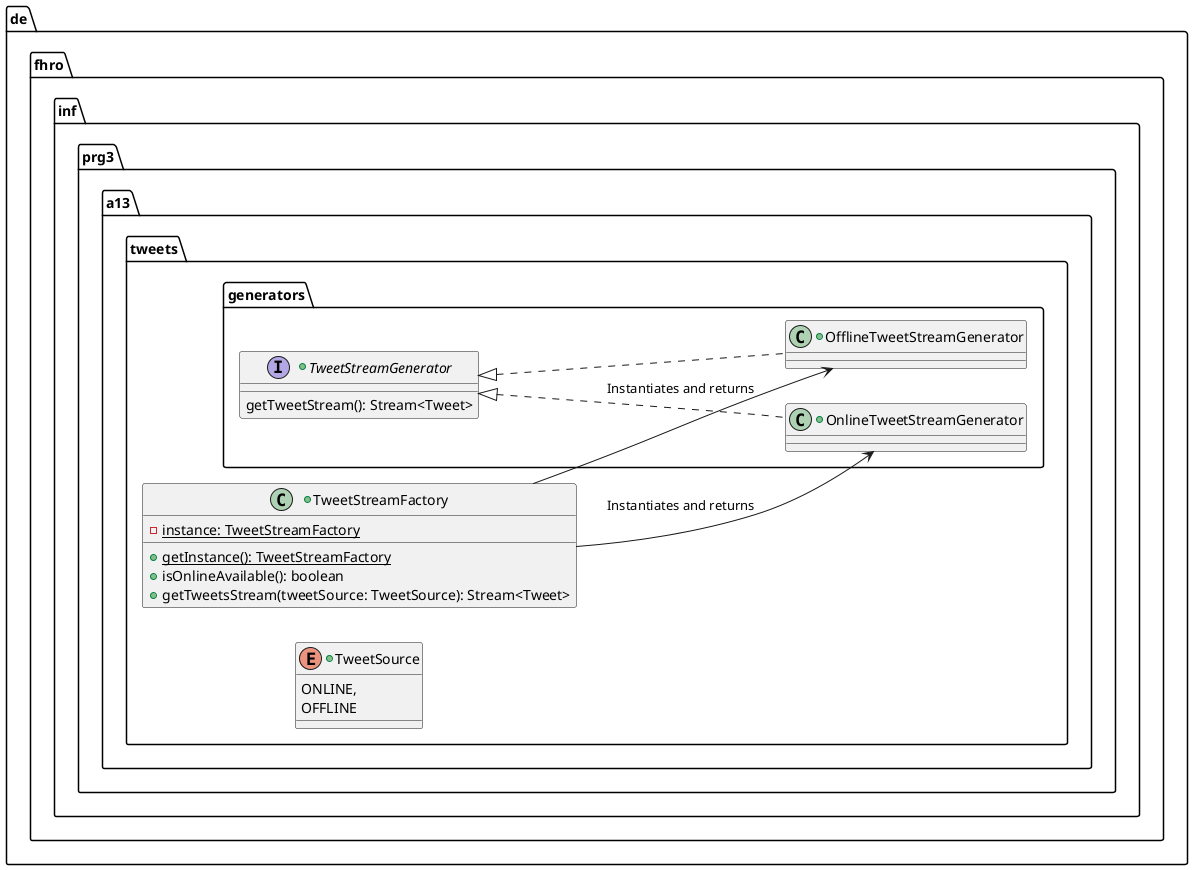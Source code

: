 @startuml GeneratorSpec

left to right direction

package de.fhro.inf.prg3.a13.tweets {

        +class TweetStreamFactory {
                -{static}instance: TweetStreamFactory
                +{static}getInstance(): TweetStreamFactory
                +isOnlineAvailable(): boolean
                +getTweetsStream(tweetSource: TweetSource): Stream<Tweet>
        }

        +enum TweetSource {
                ONLINE,
                OFFLINE
        }

        package generators {
                +interface TweetStreamGenerator {
                        getTweetStream(): Stream<Tweet>
                }

                +class OnlineTweetStreamGenerator implements TweetStreamGenerator {

                }

                +class OfflineTweetStreamGenerator implements TweetStreamGenerator {

                }
        }

        TweetStreamFactory --> OnlineTweetStreamGenerator: Instantiates and returns
        TweetStreamFactory --> OfflineTweetStreamGenerator: Instantiates and returns
}

@enduml